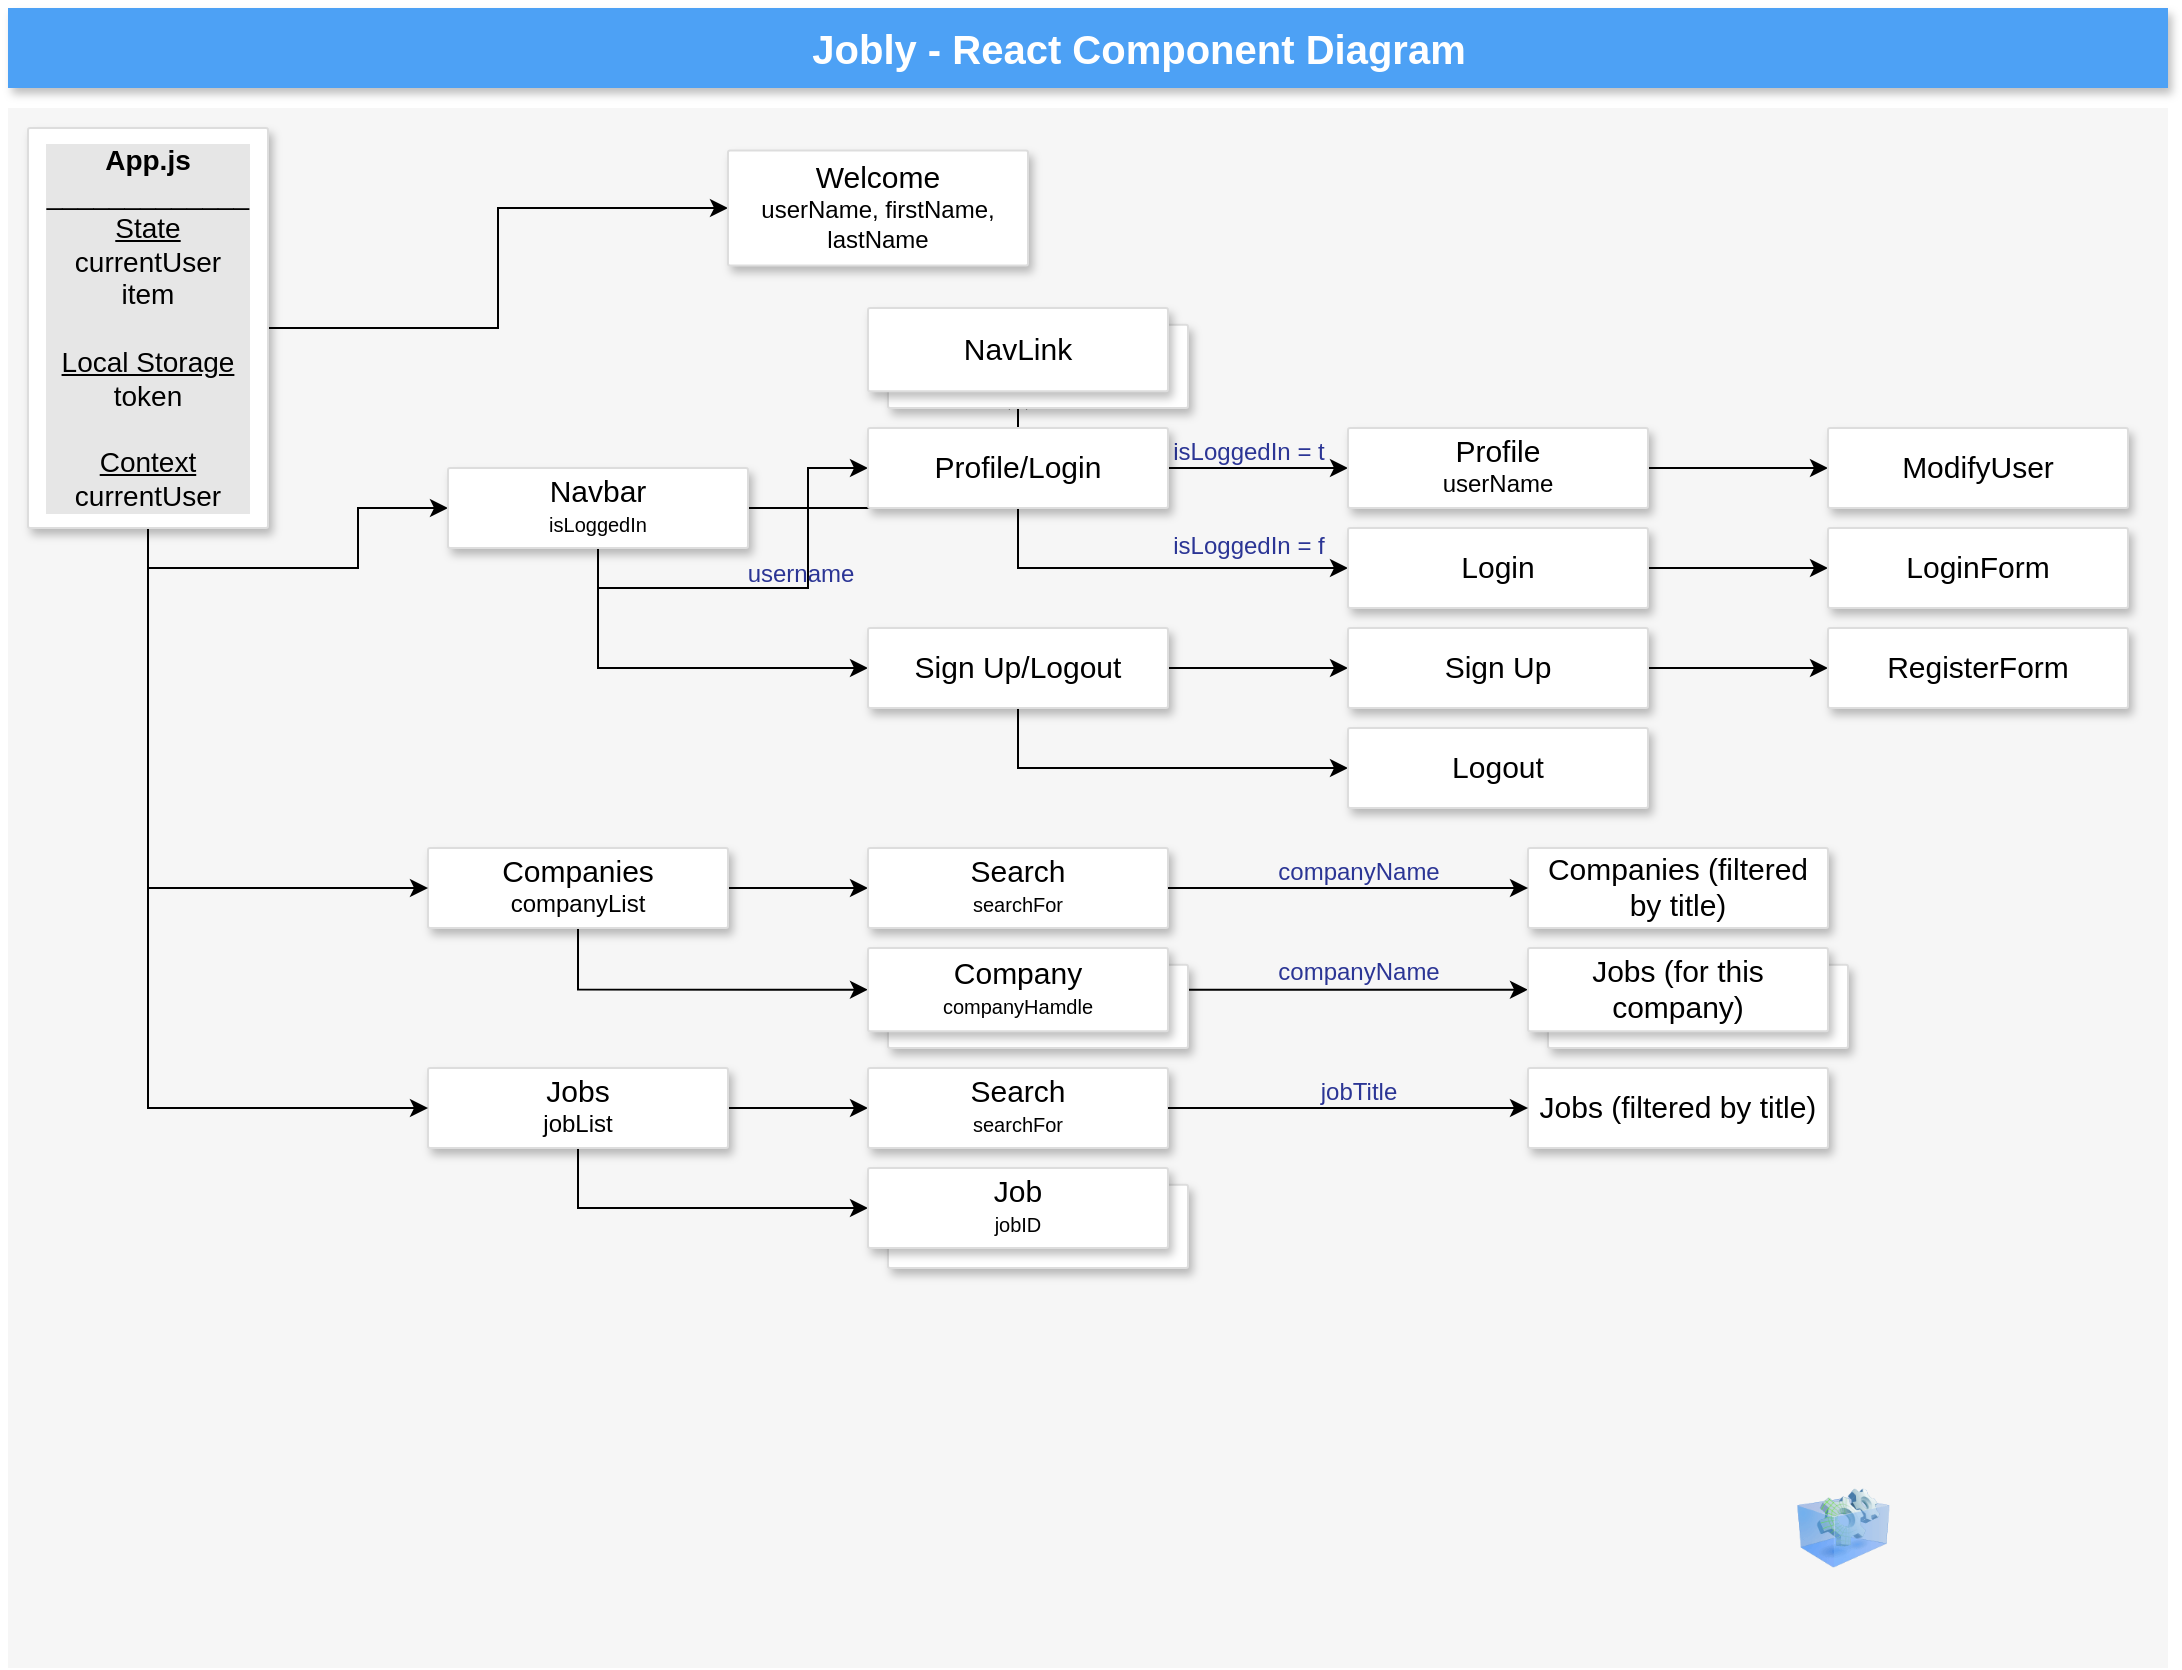<mxfile version="20.3.0" type="device"><diagram id="f106602c-feb2-e66a-4537-3a34d633f6aa" name="Page-1"><mxGraphModel dx="1161" dy="828" grid="1" gridSize="10" guides="1" tooltips="1" connect="1" arrows="1" fold="1" page="1" pageScale="1" pageWidth="1100" pageHeight="850" background="none" math="0" shadow="0"><root><mxCell id="0"/><mxCell id="1" parent="0"/><mxCell id="14" value="" style="fillColor=#F6F6F6;strokeColor=none;shadow=0;gradientColor=none;fontSize=14;align=left;spacing=10;fontColor=#717171;9E9E9E;verticalAlign=top;spacingTop=-4;fontStyle=0;spacingLeft=40;html=1;movable=0;resizable=0;rotatable=0;deletable=0;editable=0;connectable=0;" parent="1" vertex="1"><mxGeometry x="10" y="60" width="1080" height="780" as="geometry"/></mxCell><mxCell id="6p1Hn36eYsrZNRDxVogT-630" style="edgeStyle=orthogonalEdgeStyle;rounded=0;orthogonalLoop=1;jettySize=auto;html=1;exitX=1;exitY=0.5;exitDx=0;exitDy=0;fontSize=11;fontColor=#000000;" parent="14" source="566" target="6p1Hn36eYsrZNRDxVogT-602" edge="1"><mxGeometry relative="1" as="geometry"/></mxCell><mxCell id="6p1Hn36eYsrZNRDxVogT-631" style="edgeStyle=orthogonalEdgeStyle;rounded=0;orthogonalLoop=1;jettySize=auto;html=1;exitX=0.5;exitY=1;exitDx=0;exitDy=0;entryX=0;entryY=0.5;entryDx=0;entryDy=0;fontSize=11;fontColor=#000000;" parent="14" source="566" target="6p1Hn36eYsrZNRDxVogT-628" edge="1"><mxGeometry relative="1" as="geometry"/></mxCell><mxCell id="6p1Hn36eYsrZNRDxVogT-643" style="edgeStyle=orthogonalEdgeStyle;rounded=0;orthogonalLoop=1;jettySize=auto;html=1;exitX=1;exitY=0.5;exitDx=0;exitDy=0;fontSize=15;fontColor=#2B3595;" parent="14" source="6p1Hn36eYsrZNRDxVogT-628" target="6p1Hn36eYsrZNRDxVogT-638" edge="1"><mxGeometry relative="1" as="geometry"/></mxCell><mxCell id="6p1Hn36eYsrZNRDxVogT-644" style="edgeStyle=orthogonalEdgeStyle;rounded=0;orthogonalLoop=1;jettySize=auto;html=1;exitX=0.5;exitY=1;exitDx=0;exitDy=0;entryX=0;entryY=0.5;entryDx=0;entryDy=0;fontSize=15;fontColor=#2B3595;" parent="14" source="6p1Hn36eYsrZNRDxVogT-628" target="6p1Hn36eYsrZNRDxVogT-641" edge="1"><mxGeometry relative="1" as="geometry"/></mxCell><mxCell id="6p1Hn36eYsrZNRDxVogT-602" value="&lt;font color=&quot;#000000&quot;&gt;&lt;font style=&quot;font-size: 15px;&quot;&gt;Welcome&lt;br&gt;&lt;/font&gt;userName, firstName, lastName&lt;br&gt;&lt;/font&gt;" style="strokeColor=#dddddd;fillColor=#ffffff;shadow=1;strokeWidth=1;rounded=1;absoluteArcSize=1;arcSize=2;labelPosition=center;verticalLabelPosition=middle;align=center;verticalAlign=middle;spacingLeft=0;fontColor=#999999;fontSize=12;whiteSpace=wrap;spacingBottom=2;html=1;movable=1;resizable=1;rotatable=1;deletable=1;editable=1;connectable=1;" parent="14" vertex="1"><mxGeometry x="360" y="21.25" width="150" height="57.5" as="geometry"/></mxCell><mxCell id="k_xtLAb8OOpMPQpDPJEn-590" style="edgeStyle=orthogonalEdgeStyle;rounded=0;orthogonalLoop=1;jettySize=auto;html=1;exitX=0.5;exitY=1;exitDx=0;exitDy=0;entryX=0;entryY=0.5;entryDx=0;entryDy=0;" parent="14" source="6p1Hn36eYsrZNRDxVogT-628" target="k_xtLAb8OOpMPQpDPJEn-586" edge="1"><mxGeometry relative="1" as="geometry"/></mxCell><mxCell id="6LDPzEUOFRH4ozTmU02g-617" value="username" style="edgeLabel;html=1;align=center;verticalAlign=bottom;resizable=0;points=[];fontSize=12;fontColor=#2B3595;labelBackgroundColor=none;fontStyle=0" parent="k_xtLAb8OOpMPQpDPJEn-590" vertex="1" connectable="0"><mxGeometry x="0.119" y="-1" relative="1" as="geometry"><mxPoint as="offset"/></mxGeometry></mxCell><mxCell id="6p1Hn36eYsrZNRDxVogT-628" value="&lt;font color=&quot;#000000&quot;&gt;&lt;font style=&quot;&quot;&gt;&lt;font style=&quot;font-size: 15px;&quot;&gt;Navbar&lt;/font&gt;&lt;br&gt;&lt;/font&gt;&lt;font style=&quot;font-size: 10px;&quot;&gt;isLoggedIn&lt;/font&gt;&lt;br&gt;&lt;/font&gt;" style="strokeColor=#dddddd;fillColor=#ffffff;shadow=1;strokeWidth=1;rounded=1;absoluteArcSize=1;arcSize=2;labelPosition=center;verticalLabelPosition=middle;align=center;verticalAlign=middle;spacingLeft=0;fontColor=#999999;fontSize=12;whiteSpace=wrap;spacingBottom=2;html=1;movable=1;resizable=1;rotatable=1;deletable=1;editable=1;connectable=1;" parent="14" vertex="1"><mxGeometry x="220" y="180" width="150" height="40" as="geometry"/></mxCell><mxCell id="6LDPzEUOFRH4ozTmU02g-630" style="edgeStyle=orthogonalEdgeStyle;rounded=0;orthogonalLoop=1;jettySize=auto;html=1;exitX=1;exitY=0.5;exitDx=0;exitDy=0;fontSize=10;fontColor=#2B3595;" parent="14" source="6p1Hn36eYsrZNRDxVogT-641" target="6LDPzEUOFRH4ozTmU02g-623" edge="1"><mxGeometry relative="1" as="geometry"/></mxCell><mxCell id="6LDPzEUOFRH4ozTmU02g-632" style="edgeStyle=orthogonalEdgeStyle;rounded=0;orthogonalLoop=1;jettySize=auto;html=1;exitX=0.5;exitY=1;exitDx=0;exitDy=0;entryX=0;entryY=0.5;entryDx=0;entryDy=0;fontSize=10;fontColor=#2B3595;" parent="14" source="6p1Hn36eYsrZNRDxVogT-641" target="6LDPzEUOFRH4ozTmU02g-627" edge="1"><mxGeometry relative="1" as="geometry"/></mxCell><mxCell id="6p1Hn36eYsrZNRDxVogT-641" value="&lt;font color=&quot;#000000&quot; style=&quot;font-size: 15px;&quot;&gt;Sign Up/Logout&lt;/font&gt;" style="strokeColor=#dddddd;fillColor=#ffffff;shadow=1;strokeWidth=1;rounded=1;absoluteArcSize=1;arcSize=2;labelPosition=center;verticalLabelPosition=middle;align=center;verticalAlign=middle;spacingLeft=0;fontColor=#999999;fontSize=15;whiteSpace=wrap;spacingBottom=2;html=1;movable=1;resizable=1;rotatable=1;deletable=1;editable=1;connectable=1;fontStyle=0" parent="14" vertex="1"><mxGeometry x="430" y="260" width="150" height="40" as="geometry"/></mxCell><mxCell id="6LDPzEUOFRH4ozTmU02g-625" style="edgeStyle=orthogonalEdgeStyle;rounded=0;orthogonalLoop=1;jettySize=auto;html=1;exitX=1;exitY=0.5;exitDx=0;exitDy=0;entryX=0;entryY=0.5;entryDx=0;entryDy=0;fontSize=10;fontColor=#2B3595;" parent="14" source="k_xtLAb8OOpMPQpDPJEn-586" target="6LDPzEUOFRH4ozTmU02g-619" edge="1"><mxGeometry relative="1" as="geometry"/></mxCell><mxCell id="6LDPzEUOFRH4ozTmU02g-633" value="isLoggedIn = t" style="edgeLabel;html=1;align=center;verticalAlign=bottom;resizable=0;points=[];fontSize=12;fontColor=#2B3595;labelBackgroundColor=none;" parent="6LDPzEUOFRH4ozTmU02g-625" vertex="1" connectable="0"><mxGeometry x="0.244" y="-1" relative="1" as="geometry"><mxPoint x="-16" y="-1" as="offset"/></mxGeometry></mxCell><mxCell id="6LDPzEUOFRH4ozTmU02g-628" style="edgeStyle=orthogonalEdgeStyle;rounded=0;orthogonalLoop=1;jettySize=auto;html=1;exitX=0.5;exitY=1;exitDx=0;exitDy=0;entryX=0;entryY=0.5;entryDx=0;entryDy=0;fontSize=10;fontColor=#2B3595;" parent="14" source="k_xtLAb8OOpMPQpDPJEn-586" target="6LDPzEUOFRH4ozTmU02g-621" edge="1"><mxGeometry relative="1" as="geometry"/></mxCell><mxCell id="6LDPzEUOFRH4ozTmU02g-635" value="isLoggedIn = f" style="edgeLabel;html=1;align=center;verticalAlign=bottom;resizable=0;points=[];fontSize=12;fontColor=#2B3595;labelBackgroundColor=none;" parent="6LDPzEUOFRH4ozTmU02g-628" vertex="1" connectable="0"><mxGeometry x="0.395" y="3" relative="1" as="geometry"><mxPoint x="9" as="offset"/></mxGeometry></mxCell><mxCell id="k_xtLAb8OOpMPQpDPJEn-586" value="&lt;font color=&quot;#000000&quot; style=&quot;font-size: 15px;&quot;&gt;Profile/Login&lt;/font&gt;" style="strokeColor=#dddddd;fillColor=#ffffff;shadow=1;strokeWidth=1;rounded=1;absoluteArcSize=1;arcSize=2;labelPosition=center;verticalLabelPosition=middle;align=center;verticalAlign=middle;spacingLeft=0;fontColor=#999999;fontSize=12;whiteSpace=wrap;spacingBottom=2;html=1;movable=1;resizable=1;rotatable=1;deletable=1;editable=1;connectable=1;" parent="14" vertex="1"><mxGeometry x="430" y="160" width="150" height="40" as="geometry"/></mxCell><mxCell id="k_xtLAb8OOpMPQpDPJEn-593" style="edgeStyle=orthogonalEdgeStyle;rounded=0;orthogonalLoop=1;jettySize=auto;html=1;exitX=1;exitY=0.5;exitDx=0;exitDy=0;entryX=0;entryY=0.5;entryDx=0;entryDy=0;" parent="14" source="k_xtLAb8OOpMPQpDPJEn-587" target="k_xtLAb8OOpMPQpDPJEn-588" edge="1"><mxGeometry relative="1" as="geometry"/></mxCell><mxCell id="k_xtLAb8OOpMPQpDPJEn-599" style="edgeStyle=orthogonalEdgeStyle;rounded=0;orthogonalLoop=1;jettySize=auto;html=1;exitX=0.5;exitY=1;exitDx=0;exitDy=0;entryX=0;entryY=0.5;entryDx=0;entryDy=0;" parent="14" source="k_xtLAb8OOpMPQpDPJEn-587" target="k_xtLAb8OOpMPQpDPJEn-598" edge="1"><mxGeometry relative="1" as="geometry"/></mxCell><mxCell id="k_xtLAb8OOpMPQpDPJEn-587" value="&lt;font color=&quot;#000000&quot;&gt;&lt;font style=&quot;font-size: 15px;&quot;&gt;Companies&lt;br&gt;&lt;/font&gt;companyList&lt;br&gt;&lt;/font&gt;" style="strokeColor=#dddddd;fillColor=#ffffff;shadow=1;strokeWidth=1;rounded=1;absoluteArcSize=1;arcSize=2;labelPosition=center;verticalLabelPosition=middle;align=center;verticalAlign=middle;spacingLeft=0;fontColor=#999999;fontSize=12;whiteSpace=wrap;spacingBottom=2;html=1;movable=1;resizable=1;rotatable=1;deletable=1;editable=1;connectable=1;" parent="14" vertex="1"><mxGeometry x="210" y="370" width="150" height="40" as="geometry"/></mxCell><mxCell id="k_xtLAb8OOpMPQpDPJEn-588" value="&lt;font color=&quot;#000000&quot;&gt;&lt;font style=&quot;&quot;&gt;&lt;font style=&quot;font-size: 15px;&quot;&gt;Search&lt;/font&gt;&lt;br&gt;&lt;/font&gt;&lt;font style=&quot;font-size: 10px;&quot;&gt;searchFor&lt;/font&gt;&lt;br&gt;&lt;/font&gt;" style="strokeColor=#dddddd;fillColor=#ffffff;shadow=1;strokeWidth=1;rounded=1;absoluteArcSize=1;arcSize=2;labelPosition=center;verticalLabelPosition=middle;align=center;verticalAlign=middle;spacingLeft=0;fontColor=#999999;fontSize=12;whiteSpace=wrap;spacingBottom=2;html=1;movable=1;resizable=1;rotatable=1;deletable=1;editable=1;connectable=1;" parent="14" vertex="1"><mxGeometry x="430" y="370" width="150" height="40" as="geometry"/></mxCell><mxCell id="k_xtLAb8OOpMPQpDPJEn-592" style="edgeStyle=orthogonalEdgeStyle;rounded=0;orthogonalLoop=1;jettySize=auto;html=1;exitX=0.5;exitY=1;exitDx=0;exitDy=0;entryX=0;entryY=0.5;entryDx=0;entryDy=0;" parent="14" source="566" target="k_xtLAb8OOpMPQpDPJEn-587" edge="1"><mxGeometry relative="1" as="geometry"/></mxCell><mxCell id="k_xtLAb8OOpMPQpDPJEn-605" style="edgeStyle=orthogonalEdgeStyle;rounded=0;orthogonalLoop=1;jettySize=auto;html=1;exitX=1;exitY=0.5;exitDx=0;exitDy=0;entryX=0;entryY=0.5;entryDx=0;entryDy=0;" parent="14" source="k_xtLAb8OOpMPQpDPJEn-598" target="6LDPzEUOFRH4ozTmU02g-603" edge="1"><mxGeometry relative="1" as="geometry"><mxPoint x="720" y="336" as="targetPoint"/></mxGeometry></mxCell><mxCell id="k_xtLAb8OOpMPQpDPJEn-608" value="companyName" style="edgeLabel;html=1;align=center;verticalAlign=bottom;resizable=0;points=[];fontSize=12;fontStyle=0;labelBackgroundColor=none;fontColor=#2B3595;" parent="k_xtLAb8OOpMPQpDPJEn-605" vertex="1" connectable="0"><mxGeometry x="0.169" relative="1" as="geometry"><mxPoint x="-10" as="offset"/></mxGeometry></mxCell><mxCell id="6LDPzEUOFRH4ozTmU02g-580" value="&lt;font color=&quot;#000000&quot;&gt;&lt;font style=&quot;font-size: 15px;&quot;&gt;Companies (filtered by title)&lt;/font&gt;&lt;br&gt;&lt;/font&gt;" style="strokeColor=#dddddd;fillColor=#ffffff;shadow=1;strokeWidth=1;rounded=1;absoluteArcSize=1;arcSize=2;labelPosition=center;verticalLabelPosition=middle;align=center;verticalAlign=middle;spacingLeft=0;fontColor=#999999;fontSize=12;whiteSpace=wrap;spacingBottom=2;html=1;movable=1;resizable=1;rotatable=1;deletable=1;editable=1;connectable=1;" parent="14" vertex="1"><mxGeometry x="760" y="370" width="150" height="40" as="geometry"/></mxCell><mxCell id="6LDPzEUOFRH4ozTmU02g-581" style="edgeStyle=orthogonalEdgeStyle;rounded=0;orthogonalLoop=1;jettySize=auto;html=1;exitX=1;exitY=0.5;exitDx=0;exitDy=0;entryX=0;entryY=0.5;entryDx=0;entryDy=0;" parent="14" source="k_xtLAb8OOpMPQpDPJEn-588" target="6LDPzEUOFRH4ozTmU02g-580" edge="1"><mxGeometry relative="1" as="geometry"><mxPoint x="590" y="375" as="sourcePoint"/><mxPoint x="740" y="380" as="targetPoint"/></mxGeometry></mxCell><mxCell id="6LDPzEUOFRH4ozTmU02g-582" value="companyName" style="edgeLabel;html=1;align=center;verticalAlign=bottom;resizable=0;points=[];fontSize=12;fontStyle=0;labelBackgroundColor=none;fontColor=#2B3595;" parent="6LDPzEUOFRH4ozTmU02g-581" vertex="1" connectable="0"><mxGeometry x="0.169" relative="1" as="geometry"><mxPoint x="-10" as="offset"/></mxGeometry></mxCell><mxCell id="6LDPzEUOFRH4ozTmU02g-586" style="edgeStyle=orthogonalEdgeStyle;rounded=0;orthogonalLoop=1;jettySize=auto;html=1;exitX=1;exitY=0.5;exitDx=0;exitDy=0;fontSize=15;fontColor=#2B3595;" parent="14" source="6LDPzEUOFRH4ozTmU02g-583" target="6LDPzEUOFRH4ozTmU02g-585" edge="1"><mxGeometry relative="1" as="geometry"/></mxCell><mxCell id="6LDPzEUOFRH4ozTmU02g-594" style="edgeStyle=orthogonalEdgeStyle;rounded=0;orthogonalLoop=1;jettySize=auto;html=1;exitX=0.5;exitY=1;exitDx=0;exitDy=0;entryX=0;entryY=0.5;entryDx=0;entryDy=0;fontSize=15;fontColor=#2B3595;" parent="14" source="6LDPzEUOFRH4ozTmU02g-583" target="6LDPzEUOFRH4ozTmU02g-593" edge="1"><mxGeometry relative="1" as="geometry"/></mxCell><mxCell id="6LDPzEUOFRH4ozTmU02g-583" value="&lt;font color=&quot;#000000&quot;&gt;&lt;font style=&quot;font-size: 15px;&quot;&gt;Jobs&lt;br&gt;&lt;/font&gt;jobList&lt;br&gt;&lt;/font&gt;" style="strokeColor=#dddddd;fillColor=#ffffff;shadow=1;strokeWidth=1;rounded=1;absoluteArcSize=1;arcSize=2;labelPosition=center;verticalLabelPosition=middle;align=center;verticalAlign=middle;spacingLeft=0;fontColor=#999999;fontSize=12;whiteSpace=wrap;spacingBottom=2;html=1;movable=1;resizable=1;rotatable=1;deletable=1;editable=1;connectable=1;" parent="14" vertex="1"><mxGeometry x="210" y="480" width="150" height="40" as="geometry"/></mxCell><mxCell id="6LDPzEUOFRH4ozTmU02g-584" style="edgeStyle=orthogonalEdgeStyle;rounded=0;orthogonalLoop=1;jettySize=auto;html=1;exitX=0.5;exitY=1;exitDx=0;exitDy=0;entryX=0;entryY=0.5;entryDx=0;entryDy=0;fontSize=15;fontColor=#2B3595;" parent="14" source="566" target="6LDPzEUOFRH4ozTmU02g-583" edge="1"><mxGeometry relative="1" as="geometry"/></mxCell><mxCell id="6LDPzEUOFRH4ozTmU02g-585" value="&lt;font style=&quot;color: rgb(0, 0, 0);&quot;&gt;&lt;font style=&quot;font-size: 15px;&quot;&gt;Search&lt;/font&gt;&lt;br&gt;&lt;/font&gt;&lt;span style=&quot;color: rgb(0, 0, 0);&quot;&gt;&lt;font style=&quot;font-size: 10px;&quot;&gt;searchFor&lt;/font&gt;&lt;/span&gt;&lt;font color=&quot;#000000&quot;&gt;&lt;br&gt;&lt;/font&gt;" style="strokeColor=#dddddd;fillColor=#ffffff;shadow=1;strokeWidth=1;rounded=1;absoluteArcSize=1;arcSize=2;labelPosition=center;verticalLabelPosition=middle;align=center;verticalAlign=middle;spacingLeft=0;fontColor=#999999;fontSize=12;whiteSpace=wrap;spacingBottom=2;html=1;movable=1;resizable=1;rotatable=1;deletable=1;editable=1;connectable=1;" parent="14" vertex="1"><mxGeometry x="430" y="480" width="150" height="40" as="geometry"/></mxCell><mxCell id="6LDPzEUOFRH4ozTmU02g-587" value="&lt;font color=&quot;#000000&quot;&gt;&lt;font style=&quot;font-size: 15px;&quot;&gt;Jobs (filtered by title)&lt;/font&gt;&lt;br&gt;&lt;/font&gt;" style="strokeColor=#dddddd;fillColor=#ffffff;shadow=1;strokeWidth=1;rounded=1;absoluteArcSize=1;arcSize=2;labelPosition=center;verticalLabelPosition=middle;align=center;verticalAlign=middle;spacingLeft=0;fontColor=#999999;fontSize=12;whiteSpace=wrap;spacingBottom=2;html=1;movable=1;resizable=1;rotatable=1;deletable=1;editable=1;connectable=1;" parent="14" vertex="1"><mxGeometry x="760" y="480" width="150" height="40" as="geometry"/></mxCell><mxCell id="6LDPzEUOFRH4ozTmU02g-588" style="edgeStyle=orthogonalEdgeStyle;rounded=0;orthogonalLoop=1;jettySize=auto;html=1;exitX=1;exitY=0.5;exitDx=0;exitDy=0;entryX=0;entryY=0.5;entryDx=0;entryDy=0;" parent="14" source="6LDPzEUOFRH4ozTmU02g-585" target="6LDPzEUOFRH4ozTmU02g-587" edge="1"><mxGeometry relative="1" as="geometry"><mxPoint x="590" y="504.58" as="sourcePoint"/><mxPoint x="740" y="500" as="targetPoint"/></mxGeometry></mxCell><mxCell id="6LDPzEUOFRH4ozTmU02g-589" value="jobTitle" style="edgeLabel;html=1;align=center;verticalAlign=bottom;resizable=0;points=[];fontSize=12;fontStyle=0;labelBackgroundColor=none;fontColor=#2B3595;" parent="6LDPzEUOFRH4ozTmU02g-588" vertex="1" connectable="0"><mxGeometry x="0.169" relative="1" as="geometry"><mxPoint x="-10" as="offset"/></mxGeometry></mxCell><mxCell id="k_xtLAb8OOpMPQpDPJEn-589" value="" style="group" parent="14" vertex="1" connectable="0"><mxGeometry x="430" y="100" width="160" height="50" as="geometry"/></mxCell><mxCell id="6p1Hn36eYsrZNRDxVogT-636" value="" style="strokeColor=#dddddd;fillColor=#ffffff;shadow=1;strokeWidth=1;rounded=1;absoluteArcSize=1;arcSize=2;labelPosition=center;verticalLabelPosition=middle;align=center;verticalAlign=bottom;spacingLeft=0;fontColor=#999999;fontSize=12;whiteSpace=wrap;spacingBottom=2;html=1;movable=1;resizable=1;rotatable=1;deletable=1;editable=1;connectable=1;" parent="k_xtLAb8OOpMPQpDPJEn-589" vertex="1"><mxGeometry x="10" y="8.33" width="150" height="41.67" as="geometry"/></mxCell><mxCell id="6p1Hn36eYsrZNRDxVogT-637" value="" style="group;verticalAlign=middle;" parent="k_xtLAb8OOpMPQpDPJEn-589" vertex="1" connectable="0"><mxGeometry width="150" height="41.667" as="geometry"/></mxCell><mxCell id="6p1Hn36eYsrZNRDxVogT-638" value="&lt;font color=&quot;#000000&quot; style=&quot;font-size: 15px;&quot;&gt;NavLink&lt;/font&gt;" style="strokeColor=#dddddd;fillColor=#ffffff;shadow=1;strokeWidth=1;rounded=1;absoluteArcSize=1;arcSize=2;labelPosition=center;verticalLabelPosition=middle;align=center;verticalAlign=middle;spacingLeft=0;fontColor=#999999;fontSize=12;whiteSpace=wrap;spacingBottom=2;html=1;movable=1;resizable=1;rotatable=1;deletable=1;editable=1;connectable=1;" parent="6p1Hn36eYsrZNRDxVogT-637" vertex="1"><mxGeometry width="150" height="41.667" as="geometry"/></mxCell><mxCell id="k_xtLAb8OOpMPQpDPJEn-595" value="" style="group" parent="14" vertex="1" connectable="0"><mxGeometry x="430" y="420" width="160" height="50" as="geometry"/></mxCell><mxCell id="k_xtLAb8OOpMPQpDPJEn-596" value="" style="strokeColor=#dddddd;fillColor=#ffffff;shadow=1;strokeWidth=1;rounded=1;absoluteArcSize=1;arcSize=2;labelPosition=center;verticalLabelPosition=middle;align=center;verticalAlign=bottom;spacingLeft=0;fontColor=#999999;fontSize=12;whiteSpace=wrap;spacingBottom=2;html=1;movable=1;resizable=1;rotatable=1;deletable=1;editable=1;connectable=1;" parent="k_xtLAb8OOpMPQpDPJEn-595" vertex="1"><mxGeometry x="10" y="8.333" width="150" height="41.667" as="geometry"/></mxCell><mxCell id="k_xtLAb8OOpMPQpDPJEn-597" value="" style="group;verticalAlign=middle;" parent="k_xtLAb8OOpMPQpDPJEn-595" vertex="1" connectable="0"><mxGeometry width="150" height="41.667" as="geometry"/></mxCell><mxCell id="k_xtLAb8OOpMPQpDPJEn-598" value="&lt;font color=&quot;#000000&quot; style=&quot;&quot;&gt;&lt;font style=&quot;font-size: 15px;&quot;&gt;Company&lt;/font&gt;&lt;br&gt;&lt;font style=&quot;font-size: 10px;&quot;&gt;companyHamdle&lt;/font&gt;&lt;br&gt;&lt;/font&gt;" style="strokeColor=#dddddd;fillColor=#ffffff;shadow=1;strokeWidth=1;rounded=1;absoluteArcSize=1;arcSize=2;labelPosition=center;verticalLabelPosition=middle;align=center;verticalAlign=middle;spacingLeft=0;fontColor=#999999;fontSize=12;whiteSpace=wrap;spacingBottom=2;html=1;movable=1;resizable=1;rotatable=1;deletable=1;editable=1;connectable=1;" parent="k_xtLAb8OOpMPQpDPJEn-597" vertex="1"><mxGeometry width="150" height="41.667" as="geometry"/></mxCell><mxCell id="6LDPzEUOFRH4ozTmU02g-600" value="" style="group" parent="14" vertex="1" connectable="0"><mxGeometry x="760" y="420" width="160" height="50" as="geometry"/></mxCell><mxCell id="6LDPzEUOFRH4ozTmU02g-601" value="" style="strokeColor=#dddddd;fillColor=#ffffff;shadow=1;strokeWidth=1;rounded=1;absoluteArcSize=1;arcSize=2;labelPosition=center;verticalLabelPosition=middle;align=center;verticalAlign=bottom;spacingLeft=0;fontColor=#999999;fontSize=12;whiteSpace=wrap;spacingBottom=2;html=1;movable=1;resizable=1;rotatable=1;deletable=1;editable=1;connectable=1;" parent="6LDPzEUOFRH4ozTmU02g-600" vertex="1"><mxGeometry x="10" y="8.333" width="150" height="41.667" as="geometry"/></mxCell><mxCell id="6LDPzEUOFRH4ozTmU02g-602" value="" style="group;verticalAlign=middle;" parent="6LDPzEUOFRH4ozTmU02g-600" vertex="1" connectable="0"><mxGeometry width="150" height="41.667" as="geometry"/></mxCell><mxCell id="6LDPzEUOFRH4ozTmU02g-603" value="&lt;font color=&quot;#000000&quot; style=&quot;font-size: 15px;&quot;&gt;Jobs (for this company)&lt;/font&gt;" style="strokeColor=#dddddd;fillColor=#ffffff;shadow=1;strokeWidth=1;rounded=1;absoluteArcSize=1;arcSize=2;labelPosition=center;verticalLabelPosition=middle;align=center;verticalAlign=middle;spacingLeft=0;fontColor=#999999;fontSize=12;whiteSpace=wrap;spacingBottom=2;html=1;movable=1;resizable=1;rotatable=1;deletable=1;editable=1;connectable=1;" parent="6LDPzEUOFRH4ozTmU02g-602" vertex="1"><mxGeometry width="150" height="41.667" as="geometry"/></mxCell><mxCell id="6LDPzEUOFRH4ozTmU02g-590" value="" style="group" parent="14" vertex="1" connectable="0"><mxGeometry x="430" y="530" width="160" height="50" as="geometry"/></mxCell><mxCell id="6LDPzEUOFRH4ozTmU02g-591" value="" style="strokeColor=#dddddd;fillColor=#ffffff;shadow=1;strokeWidth=1;rounded=1;absoluteArcSize=1;arcSize=2;labelPosition=center;verticalLabelPosition=middle;align=center;verticalAlign=bottom;spacingLeft=0;fontColor=#999999;fontSize=12;whiteSpace=wrap;spacingBottom=2;html=1;movable=1;resizable=1;rotatable=1;deletable=1;editable=1;connectable=1;" parent="6LDPzEUOFRH4ozTmU02g-590" vertex="1"><mxGeometry x="10" y="8.333" width="150" height="41.667" as="geometry"/></mxCell><mxCell id="6LDPzEUOFRH4ozTmU02g-592" value="" style="group;verticalAlign=middle;" parent="6LDPzEUOFRH4ozTmU02g-590" vertex="1" connectable="0"><mxGeometry width="150" height="40" as="geometry"/></mxCell><mxCell id="6LDPzEUOFRH4ozTmU02g-593" value="&lt;font color=&quot;#000000&quot; style=&quot;&quot;&gt;&lt;span style=&quot;font-size: 15px;&quot;&gt;Job&lt;/span&gt;&lt;br&gt;&lt;font style=&quot;font-size: 10px;&quot;&gt;jobID&lt;/font&gt;&lt;br&gt;&lt;/font&gt;" style="strokeColor=#dddddd;fillColor=#ffffff;shadow=1;strokeWidth=1;rounded=1;absoluteArcSize=1;arcSize=2;labelPosition=center;verticalLabelPosition=middle;align=center;verticalAlign=middle;spacingLeft=0;fontColor=#999999;fontSize=12;whiteSpace=wrap;spacingBottom=2;html=1;movable=1;resizable=1;rotatable=1;deletable=1;editable=1;connectable=1;" parent="6LDPzEUOFRH4ozTmU02g-592" vertex="1"><mxGeometry width="150" height="40" as="geometry"/></mxCell><mxCell id="566" value="&lt;font color=&quot;#000000&quot; style=&quot;font-size: 14px;&quot;&gt;&lt;b&gt;App.js&lt;br&gt;&lt;/b&gt;_____________&lt;br style=&quot;&quot;&gt;&lt;u&gt;State&lt;/u&gt;&lt;br style=&quot;&quot;&gt;currentUser&lt;br style=&quot;&quot;&gt;item&lt;br style=&quot;&quot;&gt;&lt;br style=&quot;&quot;&gt;&lt;u&gt;Local Storage&lt;/u&gt;&lt;br style=&quot;&quot;&gt;token&lt;br&gt;&lt;br&gt;&lt;u&gt;Context&lt;/u&gt;&lt;br&gt;currentUser&lt;br style=&quot;font-size: 11px;&quot;&gt;&lt;/font&gt;" style="strokeColor=#dddddd;fillColor=#ffffff;shadow=1;strokeWidth=1;rounded=1;absoluteArcSize=1;arcSize=2;labelPosition=center;verticalLabelPosition=middle;align=center;verticalAlign=middle;spacingLeft=0;fontColor=#999999;fontSize=11;whiteSpace=wrap;spacingBottom=0;html=1;movable=1;resizable=1;rotatable=1;deletable=1;editable=1;connectable=1;spacing=2;labelBackgroundColor=#E6E6E6;" parent="14" vertex="1"><mxGeometry x="10" y="10" width="120" height="200" as="geometry"/></mxCell><mxCell id="6p1Hn36eYsrZNRDxVogT-597" value="" style="image;html=1;image=img/lib/clip_art/computers/Virtual_Application_128x128.png;fontSize=20;movable=1;resizable=1;rotatable=1;deletable=1;editable=1;connectable=1;" parent="14" vertex="1"><mxGeometry x="890" y="690" width="55" height="40" as="geometry"/></mxCell><mxCell id="6LDPzEUOFRH4ozTmU02g-626" style="edgeStyle=orthogonalEdgeStyle;rounded=0;orthogonalLoop=1;jettySize=auto;html=1;exitX=1;exitY=0.5;exitDx=0;exitDy=0;entryX=0;entryY=0.5;entryDx=0;entryDy=0;fontSize=10;fontColor=#2B3595;" parent="14" source="6LDPzEUOFRH4ozTmU02g-619" target="6LDPzEUOFRH4ozTmU02g-620" edge="1"><mxGeometry relative="1" as="geometry"/></mxCell><mxCell id="6LDPzEUOFRH4ozTmU02g-619" value="&lt;font color=&quot;#000000&quot;&gt;&lt;font style=&quot;font-size: 15px;&quot;&gt;Profile&lt;br&gt;&lt;/font&gt;userName&lt;br&gt;&lt;/font&gt;" style="strokeColor=#dddddd;fillColor=#ffffff;shadow=1;strokeWidth=1;rounded=1;absoluteArcSize=1;arcSize=2;labelPosition=center;verticalLabelPosition=middle;align=center;verticalAlign=middle;spacingLeft=0;fontColor=#999999;fontSize=12;whiteSpace=wrap;spacingBottom=2;html=1;movable=1;resizable=1;rotatable=1;deletable=1;editable=1;connectable=1;" parent="14" vertex="1"><mxGeometry x="670" y="160" width="150" height="40" as="geometry"/></mxCell><mxCell id="6LDPzEUOFRH4ozTmU02g-620" value="&lt;font color=&quot;#000000&quot;&gt;&lt;font style=&quot;font-size: 15px;&quot;&gt;ModifyUser&lt;/font&gt;&lt;br&gt;&lt;/font&gt;" style="strokeColor=#dddddd;fillColor=#ffffff;shadow=1;strokeWidth=1;rounded=1;absoluteArcSize=1;arcSize=2;labelPosition=center;verticalLabelPosition=middle;align=center;verticalAlign=middle;spacingLeft=0;fontColor=#999999;fontSize=12;whiteSpace=wrap;spacingBottom=2;html=1;movable=1;resizable=1;rotatable=1;deletable=1;editable=1;connectable=1;" parent="14" vertex="1"><mxGeometry x="910" y="160" width="150" height="40" as="geometry"/></mxCell><mxCell id="6LDPzEUOFRH4ozTmU02g-629" style="edgeStyle=orthogonalEdgeStyle;rounded=0;orthogonalLoop=1;jettySize=auto;html=1;exitX=1;exitY=0.5;exitDx=0;exitDy=0;fontSize=10;fontColor=#2B3595;" parent="14" source="6LDPzEUOFRH4ozTmU02g-621" target="6LDPzEUOFRH4ozTmU02g-622" edge="1"><mxGeometry relative="1" as="geometry"/></mxCell><mxCell id="6LDPzEUOFRH4ozTmU02g-621" value="&lt;font color=&quot;#000000&quot;&gt;&lt;font style=&quot;font-size: 15px;&quot;&gt;Login&lt;/font&gt;&lt;br&gt;&lt;/font&gt;" style="strokeColor=#dddddd;fillColor=#ffffff;shadow=1;strokeWidth=1;rounded=1;absoluteArcSize=1;arcSize=2;labelPosition=center;verticalLabelPosition=middle;align=center;verticalAlign=middle;spacingLeft=0;fontColor=#999999;fontSize=12;whiteSpace=wrap;spacingBottom=2;html=1;movable=1;resizable=1;rotatable=1;deletable=1;editable=1;connectable=1;" parent="14" vertex="1"><mxGeometry x="670" y="210" width="150" height="40" as="geometry"/></mxCell><mxCell id="6LDPzEUOFRH4ozTmU02g-622" value="&lt;font color=&quot;#000000&quot;&gt;&lt;font style=&quot;font-size: 15px;&quot;&gt;LoginForm&lt;/font&gt;&lt;br&gt;&lt;/font&gt;" style="strokeColor=#dddddd;fillColor=#ffffff;shadow=1;strokeWidth=1;rounded=1;absoluteArcSize=1;arcSize=2;labelPosition=center;verticalLabelPosition=middle;align=center;verticalAlign=middle;spacingLeft=0;fontColor=#999999;fontSize=12;whiteSpace=wrap;spacingBottom=2;html=1;movable=1;resizable=1;rotatable=1;deletable=1;editable=1;connectable=1;" parent="14" vertex="1"><mxGeometry x="910" y="210" width="150" height="40" as="geometry"/></mxCell><mxCell id="6LDPzEUOFRH4ozTmU02g-631" style="edgeStyle=orthogonalEdgeStyle;rounded=0;orthogonalLoop=1;jettySize=auto;html=1;exitX=1;exitY=0.5;exitDx=0;exitDy=0;entryX=0;entryY=0.5;entryDx=0;entryDy=0;fontSize=10;fontColor=#2B3595;" parent="14" source="6LDPzEUOFRH4ozTmU02g-623" target="6LDPzEUOFRH4ozTmU02g-624" edge="1"><mxGeometry relative="1" as="geometry"/></mxCell><mxCell id="6LDPzEUOFRH4ozTmU02g-623" value="&lt;font color=&quot;#000000&quot;&gt;&lt;font style=&quot;font-size: 15px;&quot;&gt;Sign Up&lt;/font&gt;&lt;br&gt;&lt;/font&gt;" style="strokeColor=#dddddd;fillColor=#ffffff;shadow=1;strokeWidth=1;rounded=1;absoluteArcSize=1;arcSize=2;labelPosition=center;verticalLabelPosition=middle;align=center;verticalAlign=middle;spacingLeft=0;fontColor=#999999;fontSize=12;whiteSpace=wrap;spacingBottom=2;html=1;movable=1;resizable=1;rotatable=1;deletable=1;editable=1;connectable=1;" parent="14" vertex="1"><mxGeometry x="670" y="260" width="150" height="40" as="geometry"/></mxCell><mxCell id="6LDPzEUOFRH4ozTmU02g-624" value="&lt;font color=&quot;#000000&quot;&gt;&lt;font style=&quot;font-size: 15px;&quot;&gt;RegisterForm&lt;/font&gt;&lt;br&gt;&lt;/font&gt;" style="strokeColor=#dddddd;fillColor=#ffffff;shadow=1;strokeWidth=1;rounded=1;absoluteArcSize=1;arcSize=2;labelPosition=center;verticalLabelPosition=middle;align=center;verticalAlign=middle;spacingLeft=0;fontColor=#999999;fontSize=12;whiteSpace=wrap;spacingBottom=2;html=1;movable=1;resizable=1;rotatable=1;deletable=1;editable=1;connectable=1;" parent="14" vertex="1"><mxGeometry x="910" y="260" width="150" height="40" as="geometry"/></mxCell><mxCell id="6LDPzEUOFRH4ozTmU02g-627" value="&lt;font color=&quot;#000000&quot;&gt;&lt;font style=&quot;font-size: 15px;&quot;&gt;Logout&lt;/font&gt;&lt;br&gt;&lt;/font&gt;" style="strokeColor=#dddddd;fillColor=#ffffff;shadow=1;strokeWidth=1;rounded=1;absoluteArcSize=1;arcSize=2;labelPosition=center;verticalLabelPosition=middle;align=center;verticalAlign=middle;spacingLeft=0;fontColor=#999999;fontSize=12;whiteSpace=wrap;spacingBottom=2;html=1;movable=1;resizable=1;rotatable=1;deletable=1;editable=1;connectable=1;" parent="14" vertex="1"><mxGeometry x="670" y="310" width="150" height="40" as="geometry"/></mxCell><mxCell id="2" value="Jobly - React Component Diagram" style="fillColor=#4DA1F5;strokeColor=none;shadow=1;gradientColor=none;fontSize=20;align=center;spacingLeft=50;fontColor=#ffffff;html=1;fontStyle=1;movable=0;resizable=0;rotatable=0;deletable=0;editable=0;connectable=0;" parent="1" vertex="1"><mxGeometry x="10" y="10" width="1080" height="40" as="geometry"/></mxCell></root></mxGraphModel></diagram></mxfile>